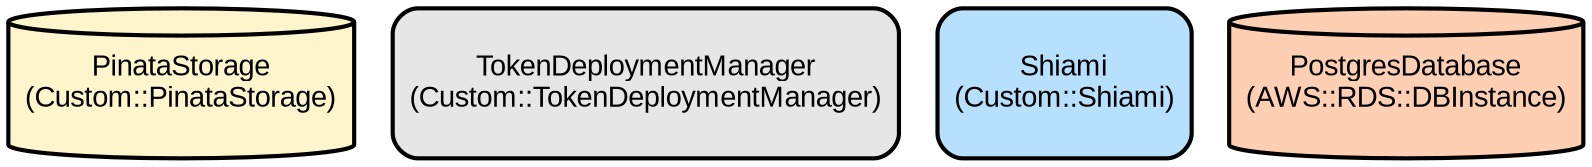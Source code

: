 digraph INFRA {
  node [ color = "black", fillcolor = "#E6E6E6", height =1, style = "filled,bold,rounded", fontname = "Arial" ];
  "PinataStorage" [ label = "PinataStorage
(Custom::PinataStorage)", shape =cylinder, fillcolor = "#FFF5CD" ];
  "TokenDeploymentManager" [ label = "TokenDeploymentManager
(Custom::TokenDeploymentManager)", shape =rectangle ];
  "Shiami" [ label = "Shiami
(Custom::Shiami)", shape =rectangle, fillcolor = "#B7E0FF" ];
  "PostgresDatabase" [ label = "PostgresDatabase
(AWS::RDS::DBInstance)", shape =cylinder, fillcolor = "#FFCFB3" ];
}
